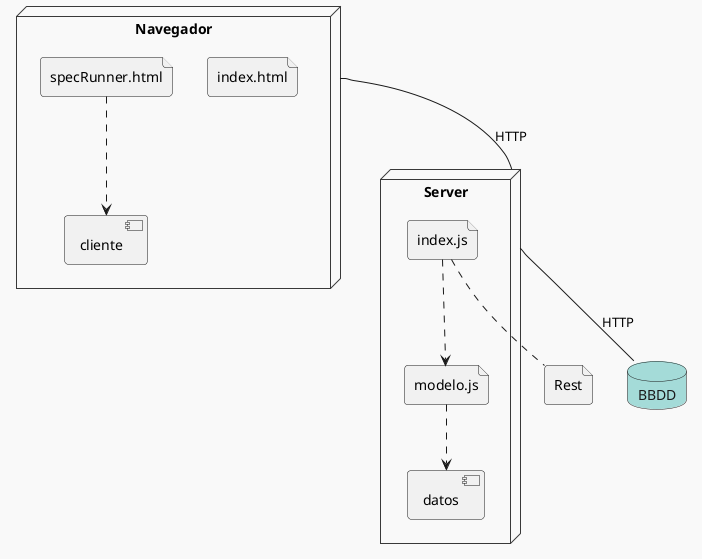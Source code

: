 @startuml Test Diagram
!theme mars
Node Navegador{
    file indexWeb as "index.html"
    file specRunner as "specRunner.html"
    component cliente


    specRunner ..> cliente

}
Node Server{
file index as "index.js"
file logica as "modelo.js"
component datos

index .down.> logica
logica .down.> datos
}

file Rest
index .. Rest
database BBDD

Navegador --  Server: "HTTP"
BBDD -up- Server: "HTTP"
